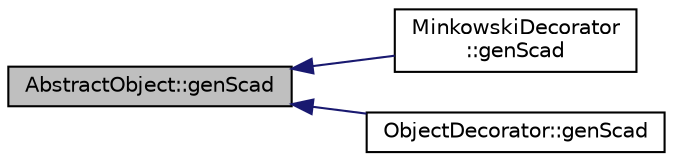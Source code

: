 digraph "AbstractObject::genScad"
{
  edge [fontname="Helvetica",fontsize="10",labelfontname="Helvetica",labelfontsize="10"];
  node [fontname="Helvetica",fontsize="10",shape=record];
  rankdir="LR";
  Node1 [label="AbstractObject::genScad",height=0.2,width=0.4,color="black", fillcolor="grey75", style="filled" fontcolor="black"];
  Node1 -> Node2 [dir="back",color="midnightblue",fontsize="10",style="solid",fontname="Helvetica"];
  Node2 [label="MinkowskiDecorator\l::genScad",height=0.2,width=0.4,color="black", fillcolor="white", style="filled",URL="$classMinkowskiDecorator.html#abb80cb38e65aba6f2e6b82258e1d3539",tooltip="Generate SCAD output for this object."];
  Node1 -> Node3 [dir="back",color="midnightblue",fontsize="10",style="solid",fontname="Helvetica"];
  Node3 [label="ObjectDecorator::genScad",height=0.2,width=0.4,color="black", fillcolor="white", style="filled",URL="$classObjectDecorator.html#a24d2b99d71b6d3dcbb5394a4ff75f6cd",tooltip="Generate SCAD output for this object."];
}
